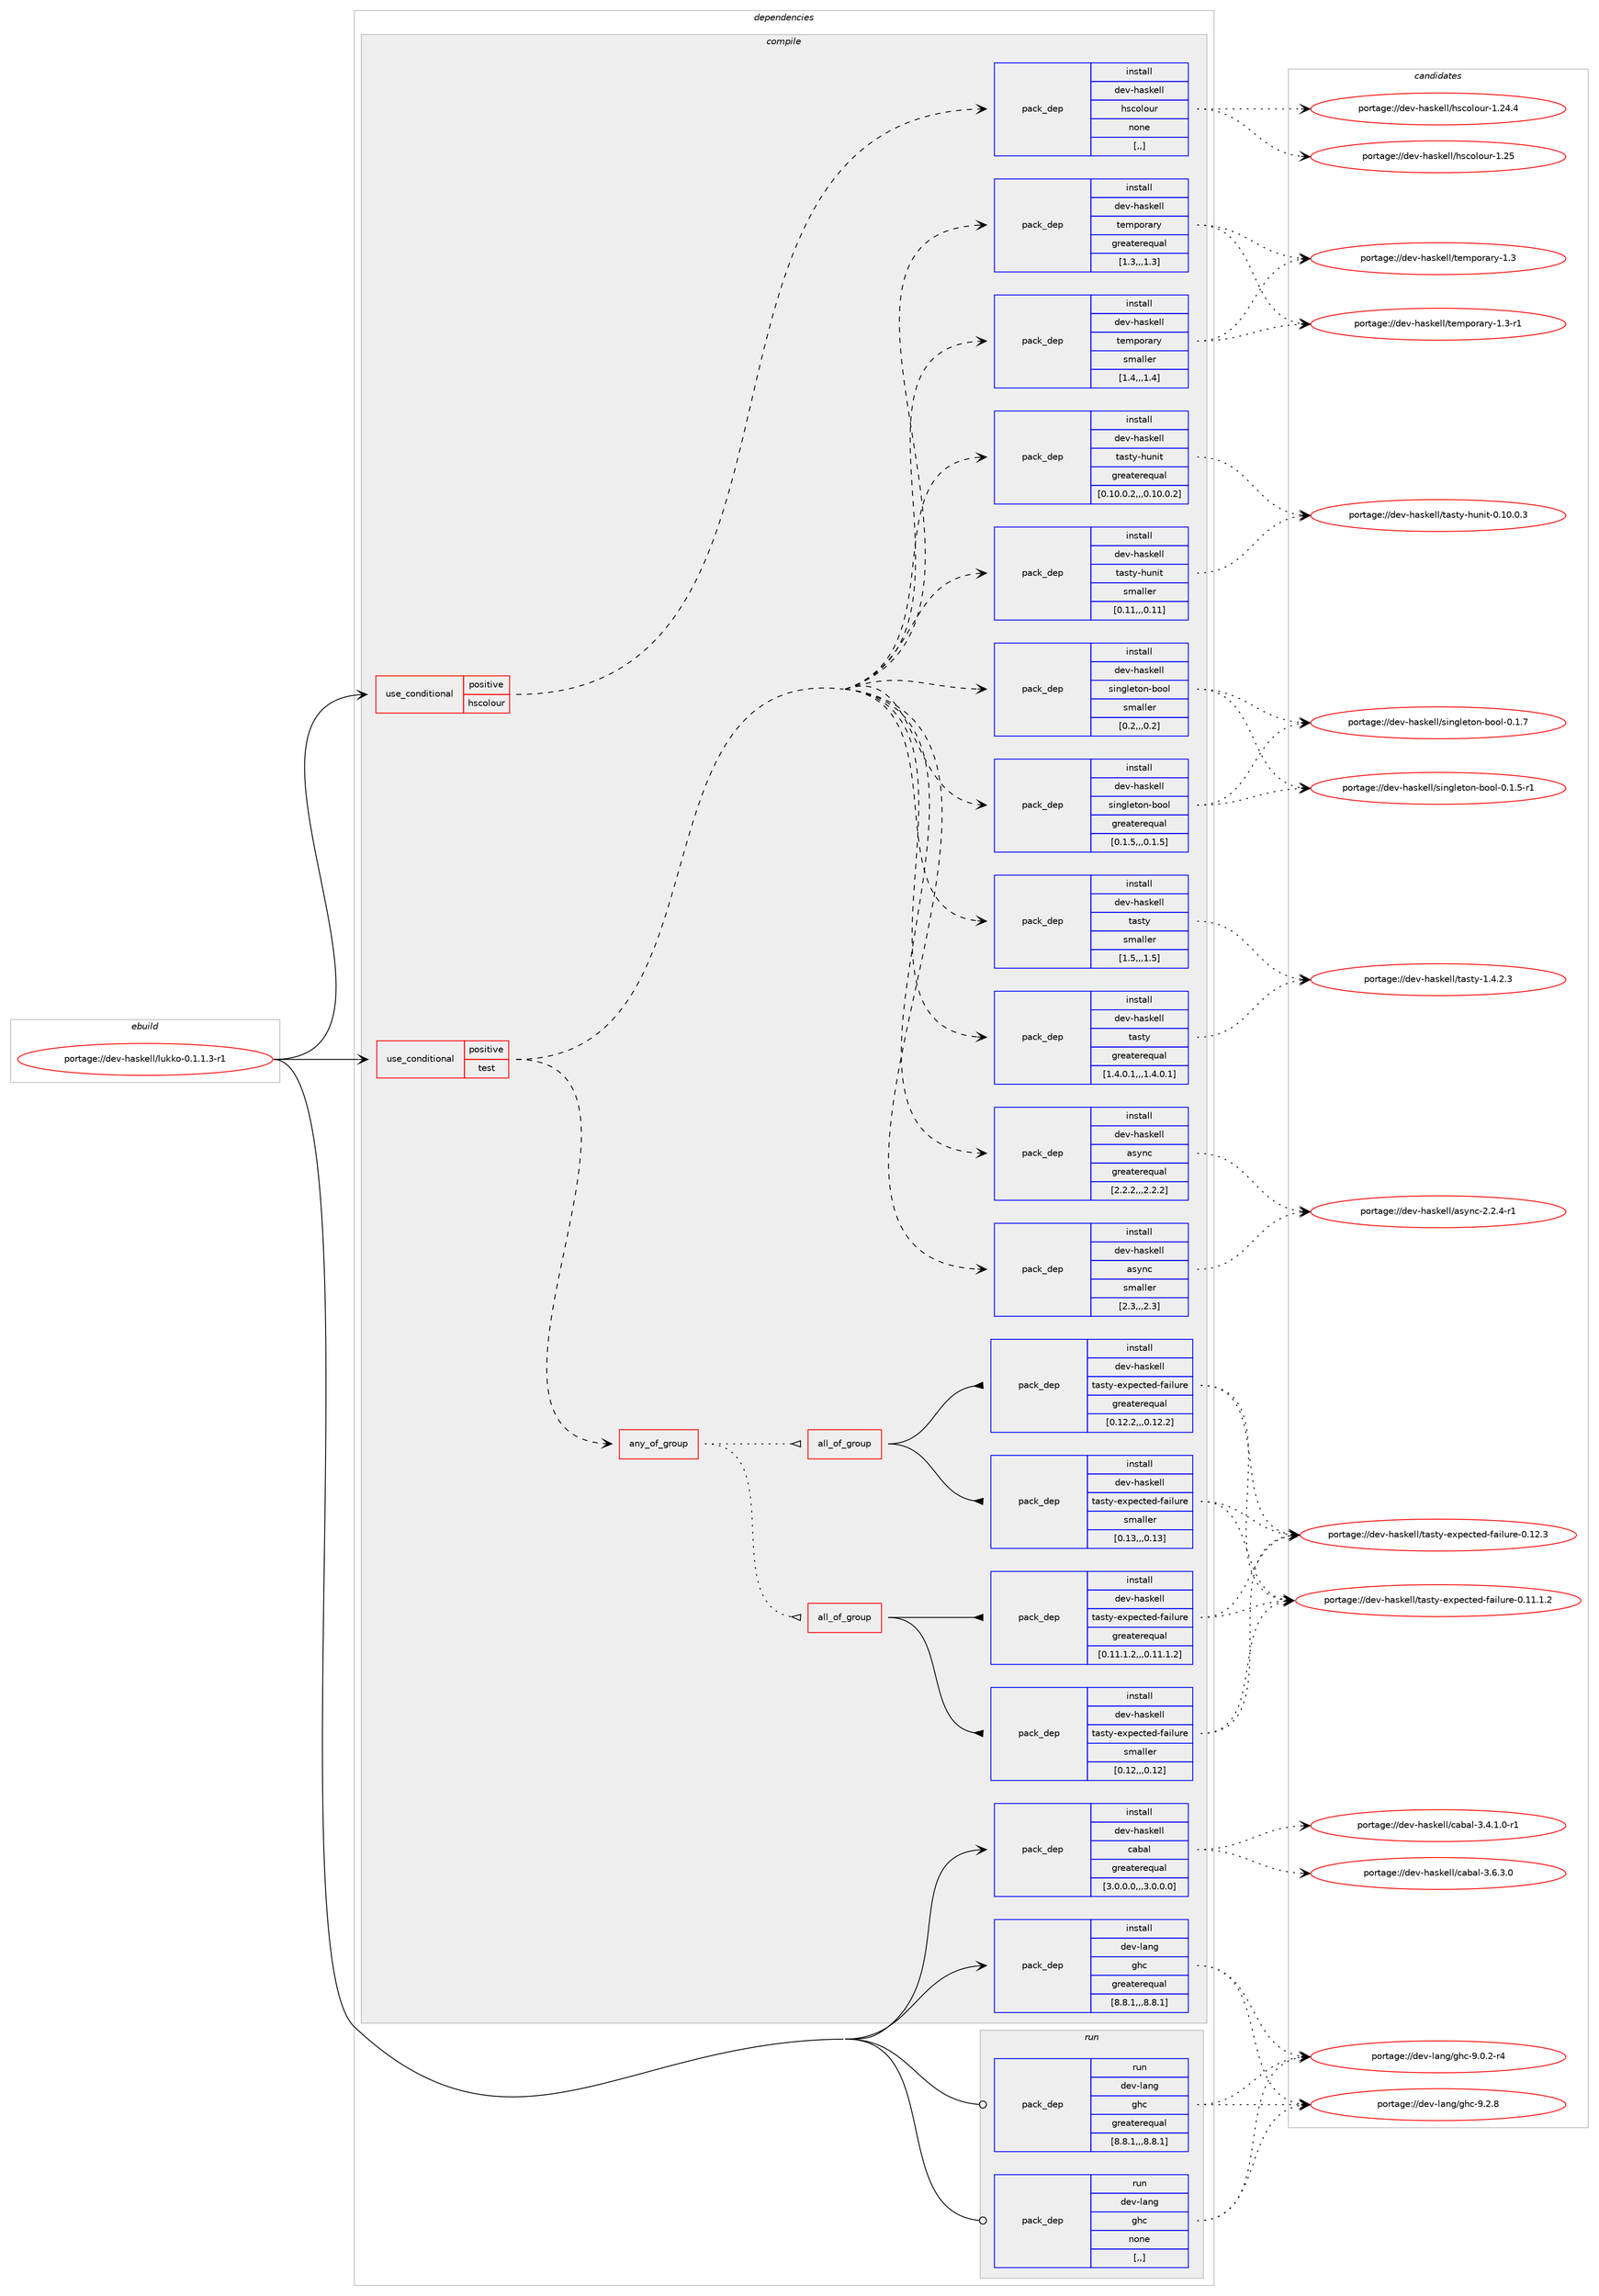 digraph prolog {

# *************
# Graph options
# *************

newrank=true;
concentrate=true;
compound=true;
graph [rankdir=LR,fontname=Helvetica,fontsize=10,ranksep=1.5];#, ranksep=2.5, nodesep=0.2];
edge  [arrowhead=vee];
node  [fontname=Helvetica,fontsize=10];

# **********
# The ebuild
# **********

subgraph cluster_leftcol {
color=gray;
label=<<i>ebuild</i>>;
id [label="portage://dev-haskell/lukko-0.1.1.3-r1", color=red, width=4, href="../dev-haskell/lukko-0.1.1.3-r1.svg"];
}

# ****************
# The dependencies
# ****************

subgraph cluster_midcol {
color=gray;
label=<<i>dependencies</i>>;
subgraph cluster_compile {
fillcolor="#eeeeee";
style=filled;
label=<<i>compile</i>>;
subgraph cond20685 {
dependency84140 [label=<<TABLE BORDER="0" CELLBORDER="1" CELLSPACING="0" CELLPADDING="4"><TR><TD ROWSPAN="3" CELLPADDING="10">use_conditional</TD></TR><TR><TD>positive</TD></TR><TR><TD>hscolour</TD></TR></TABLE>>, shape=none, color=red];
subgraph pack62456 {
dependency84141 [label=<<TABLE BORDER="0" CELLBORDER="1" CELLSPACING="0" CELLPADDING="4" WIDTH="220"><TR><TD ROWSPAN="6" CELLPADDING="30">pack_dep</TD></TR><TR><TD WIDTH="110">install</TD></TR><TR><TD>dev-haskell</TD></TR><TR><TD>hscolour</TD></TR><TR><TD>none</TD></TR><TR><TD>[,,]</TD></TR></TABLE>>, shape=none, color=blue];
}
dependency84140:e -> dependency84141:w [weight=20,style="dashed",arrowhead="vee"];
}
id:e -> dependency84140:w [weight=20,style="solid",arrowhead="vee"];
subgraph cond20686 {
dependency84142 [label=<<TABLE BORDER="0" CELLBORDER="1" CELLSPACING="0" CELLPADDING="4"><TR><TD ROWSPAN="3" CELLPADDING="10">use_conditional</TD></TR><TR><TD>positive</TD></TR><TR><TD>test</TD></TR></TABLE>>, shape=none, color=red];
subgraph pack62457 {
dependency84143 [label=<<TABLE BORDER="0" CELLBORDER="1" CELLSPACING="0" CELLPADDING="4" WIDTH="220"><TR><TD ROWSPAN="6" CELLPADDING="30">pack_dep</TD></TR><TR><TD WIDTH="110">install</TD></TR><TR><TD>dev-haskell</TD></TR><TR><TD>async</TD></TR><TR><TD>greaterequal</TD></TR><TR><TD>[2.2.2,,,2.2.2]</TD></TR></TABLE>>, shape=none, color=blue];
}
dependency84142:e -> dependency84143:w [weight=20,style="dashed",arrowhead="vee"];
subgraph pack62458 {
dependency84144 [label=<<TABLE BORDER="0" CELLBORDER="1" CELLSPACING="0" CELLPADDING="4" WIDTH="220"><TR><TD ROWSPAN="6" CELLPADDING="30">pack_dep</TD></TR><TR><TD WIDTH="110">install</TD></TR><TR><TD>dev-haskell</TD></TR><TR><TD>async</TD></TR><TR><TD>smaller</TD></TR><TR><TD>[2.3,,,2.3]</TD></TR></TABLE>>, shape=none, color=blue];
}
dependency84142:e -> dependency84144:w [weight=20,style="dashed",arrowhead="vee"];
subgraph pack62459 {
dependency84145 [label=<<TABLE BORDER="0" CELLBORDER="1" CELLSPACING="0" CELLPADDING="4" WIDTH="220"><TR><TD ROWSPAN="6" CELLPADDING="30">pack_dep</TD></TR><TR><TD WIDTH="110">install</TD></TR><TR><TD>dev-haskell</TD></TR><TR><TD>singleton-bool</TD></TR><TR><TD>greaterequal</TD></TR><TR><TD>[0.1.5,,,0.1.5]</TD></TR></TABLE>>, shape=none, color=blue];
}
dependency84142:e -> dependency84145:w [weight=20,style="dashed",arrowhead="vee"];
subgraph pack62460 {
dependency84146 [label=<<TABLE BORDER="0" CELLBORDER="1" CELLSPACING="0" CELLPADDING="4" WIDTH="220"><TR><TD ROWSPAN="6" CELLPADDING="30">pack_dep</TD></TR><TR><TD WIDTH="110">install</TD></TR><TR><TD>dev-haskell</TD></TR><TR><TD>singleton-bool</TD></TR><TR><TD>smaller</TD></TR><TR><TD>[0.2,,,0.2]</TD></TR></TABLE>>, shape=none, color=blue];
}
dependency84142:e -> dependency84146:w [weight=20,style="dashed",arrowhead="vee"];
subgraph pack62461 {
dependency84147 [label=<<TABLE BORDER="0" CELLBORDER="1" CELLSPACING="0" CELLPADDING="4" WIDTH="220"><TR><TD ROWSPAN="6" CELLPADDING="30">pack_dep</TD></TR><TR><TD WIDTH="110">install</TD></TR><TR><TD>dev-haskell</TD></TR><TR><TD>tasty</TD></TR><TR><TD>greaterequal</TD></TR><TR><TD>[1.4.0.1,,,1.4.0.1]</TD></TR></TABLE>>, shape=none, color=blue];
}
dependency84142:e -> dependency84147:w [weight=20,style="dashed",arrowhead="vee"];
subgraph pack62462 {
dependency84148 [label=<<TABLE BORDER="0" CELLBORDER="1" CELLSPACING="0" CELLPADDING="4" WIDTH="220"><TR><TD ROWSPAN="6" CELLPADDING="30">pack_dep</TD></TR><TR><TD WIDTH="110">install</TD></TR><TR><TD>dev-haskell</TD></TR><TR><TD>tasty</TD></TR><TR><TD>smaller</TD></TR><TR><TD>[1.5,,,1.5]</TD></TR></TABLE>>, shape=none, color=blue];
}
dependency84142:e -> dependency84148:w [weight=20,style="dashed",arrowhead="vee"];
subgraph pack62463 {
dependency84149 [label=<<TABLE BORDER="0" CELLBORDER="1" CELLSPACING="0" CELLPADDING="4" WIDTH="220"><TR><TD ROWSPAN="6" CELLPADDING="30">pack_dep</TD></TR><TR><TD WIDTH="110">install</TD></TR><TR><TD>dev-haskell</TD></TR><TR><TD>tasty-hunit</TD></TR><TR><TD>greaterequal</TD></TR><TR><TD>[0.10.0.2,,,0.10.0.2]</TD></TR></TABLE>>, shape=none, color=blue];
}
dependency84142:e -> dependency84149:w [weight=20,style="dashed",arrowhead="vee"];
subgraph pack62464 {
dependency84150 [label=<<TABLE BORDER="0" CELLBORDER="1" CELLSPACING="0" CELLPADDING="4" WIDTH="220"><TR><TD ROWSPAN="6" CELLPADDING="30">pack_dep</TD></TR><TR><TD WIDTH="110">install</TD></TR><TR><TD>dev-haskell</TD></TR><TR><TD>tasty-hunit</TD></TR><TR><TD>smaller</TD></TR><TR><TD>[0.11,,,0.11]</TD></TR></TABLE>>, shape=none, color=blue];
}
dependency84142:e -> dependency84150:w [weight=20,style="dashed",arrowhead="vee"];
subgraph pack62465 {
dependency84151 [label=<<TABLE BORDER="0" CELLBORDER="1" CELLSPACING="0" CELLPADDING="4" WIDTH="220"><TR><TD ROWSPAN="6" CELLPADDING="30">pack_dep</TD></TR><TR><TD WIDTH="110">install</TD></TR><TR><TD>dev-haskell</TD></TR><TR><TD>temporary</TD></TR><TR><TD>greaterequal</TD></TR><TR><TD>[1.3,,,1.3]</TD></TR></TABLE>>, shape=none, color=blue];
}
dependency84142:e -> dependency84151:w [weight=20,style="dashed",arrowhead="vee"];
subgraph pack62466 {
dependency84152 [label=<<TABLE BORDER="0" CELLBORDER="1" CELLSPACING="0" CELLPADDING="4" WIDTH="220"><TR><TD ROWSPAN="6" CELLPADDING="30">pack_dep</TD></TR><TR><TD WIDTH="110">install</TD></TR><TR><TD>dev-haskell</TD></TR><TR><TD>temporary</TD></TR><TR><TD>smaller</TD></TR><TR><TD>[1.4,,,1.4]</TD></TR></TABLE>>, shape=none, color=blue];
}
dependency84142:e -> dependency84152:w [weight=20,style="dashed",arrowhead="vee"];
subgraph any908 {
dependency84153 [label=<<TABLE BORDER="0" CELLBORDER="1" CELLSPACING="0" CELLPADDING="4"><TR><TD CELLPADDING="10">any_of_group</TD></TR></TABLE>>, shape=none, color=red];subgraph all94 {
dependency84154 [label=<<TABLE BORDER="0" CELLBORDER="1" CELLSPACING="0" CELLPADDING="4"><TR><TD CELLPADDING="10">all_of_group</TD></TR></TABLE>>, shape=none, color=red];subgraph pack62467 {
dependency84155 [label=<<TABLE BORDER="0" CELLBORDER="1" CELLSPACING="0" CELLPADDING="4" WIDTH="220"><TR><TD ROWSPAN="6" CELLPADDING="30">pack_dep</TD></TR><TR><TD WIDTH="110">install</TD></TR><TR><TD>dev-haskell</TD></TR><TR><TD>tasty-expected-failure</TD></TR><TR><TD>greaterequal</TD></TR><TR><TD>[0.11.1.2,,,0.11.1.2]</TD></TR></TABLE>>, shape=none, color=blue];
}
dependency84154:e -> dependency84155:w [weight=20,style="solid",arrowhead="inv"];
subgraph pack62468 {
dependency84156 [label=<<TABLE BORDER="0" CELLBORDER="1" CELLSPACING="0" CELLPADDING="4" WIDTH="220"><TR><TD ROWSPAN="6" CELLPADDING="30">pack_dep</TD></TR><TR><TD WIDTH="110">install</TD></TR><TR><TD>dev-haskell</TD></TR><TR><TD>tasty-expected-failure</TD></TR><TR><TD>smaller</TD></TR><TR><TD>[0.12,,,0.12]</TD></TR></TABLE>>, shape=none, color=blue];
}
dependency84154:e -> dependency84156:w [weight=20,style="solid",arrowhead="inv"];
}
dependency84153:e -> dependency84154:w [weight=20,style="dotted",arrowhead="oinv"];
subgraph all95 {
dependency84157 [label=<<TABLE BORDER="0" CELLBORDER="1" CELLSPACING="0" CELLPADDING="4"><TR><TD CELLPADDING="10">all_of_group</TD></TR></TABLE>>, shape=none, color=red];subgraph pack62469 {
dependency84158 [label=<<TABLE BORDER="0" CELLBORDER="1" CELLSPACING="0" CELLPADDING="4" WIDTH="220"><TR><TD ROWSPAN="6" CELLPADDING="30">pack_dep</TD></TR><TR><TD WIDTH="110">install</TD></TR><TR><TD>dev-haskell</TD></TR><TR><TD>tasty-expected-failure</TD></TR><TR><TD>greaterequal</TD></TR><TR><TD>[0.12.2,,,0.12.2]</TD></TR></TABLE>>, shape=none, color=blue];
}
dependency84157:e -> dependency84158:w [weight=20,style="solid",arrowhead="inv"];
subgraph pack62470 {
dependency84159 [label=<<TABLE BORDER="0" CELLBORDER="1" CELLSPACING="0" CELLPADDING="4" WIDTH="220"><TR><TD ROWSPAN="6" CELLPADDING="30">pack_dep</TD></TR><TR><TD WIDTH="110">install</TD></TR><TR><TD>dev-haskell</TD></TR><TR><TD>tasty-expected-failure</TD></TR><TR><TD>smaller</TD></TR><TR><TD>[0.13,,,0.13]</TD></TR></TABLE>>, shape=none, color=blue];
}
dependency84157:e -> dependency84159:w [weight=20,style="solid",arrowhead="inv"];
}
dependency84153:e -> dependency84157:w [weight=20,style="dotted",arrowhead="oinv"];
}
dependency84142:e -> dependency84153:w [weight=20,style="dashed",arrowhead="vee"];
}
id:e -> dependency84142:w [weight=20,style="solid",arrowhead="vee"];
subgraph pack62471 {
dependency84160 [label=<<TABLE BORDER="0" CELLBORDER="1" CELLSPACING="0" CELLPADDING="4" WIDTH="220"><TR><TD ROWSPAN="6" CELLPADDING="30">pack_dep</TD></TR><TR><TD WIDTH="110">install</TD></TR><TR><TD>dev-haskell</TD></TR><TR><TD>cabal</TD></TR><TR><TD>greaterequal</TD></TR><TR><TD>[3.0.0.0,,,3.0.0.0]</TD></TR></TABLE>>, shape=none, color=blue];
}
id:e -> dependency84160:w [weight=20,style="solid",arrowhead="vee"];
subgraph pack62472 {
dependency84161 [label=<<TABLE BORDER="0" CELLBORDER="1" CELLSPACING="0" CELLPADDING="4" WIDTH="220"><TR><TD ROWSPAN="6" CELLPADDING="30">pack_dep</TD></TR><TR><TD WIDTH="110">install</TD></TR><TR><TD>dev-lang</TD></TR><TR><TD>ghc</TD></TR><TR><TD>greaterequal</TD></TR><TR><TD>[8.8.1,,,8.8.1]</TD></TR></TABLE>>, shape=none, color=blue];
}
id:e -> dependency84161:w [weight=20,style="solid",arrowhead="vee"];
}
subgraph cluster_compileandrun {
fillcolor="#eeeeee";
style=filled;
label=<<i>compile and run</i>>;
}
subgraph cluster_run {
fillcolor="#eeeeee";
style=filled;
label=<<i>run</i>>;
subgraph pack62473 {
dependency84162 [label=<<TABLE BORDER="0" CELLBORDER="1" CELLSPACING="0" CELLPADDING="4" WIDTH="220"><TR><TD ROWSPAN="6" CELLPADDING="30">pack_dep</TD></TR><TR><TD WIDTH="110">run</TD></TR><TR><TD>dev-lang</TD></TR><TR><TD>ghc</TD></TR><TR><TD>greaterequal</TD></TR><TR><TD>[8.8.1,,,8.8.1]</TD></TR></TABLE>>, shape=none, color=blue];
}
id:e -> dependency84162:w [weight=20,style="solid",arrowhead="odot"];
subgraph pack62474 {
dependency84163 [label=<<TABLE BORDER="0" CELLBORDER="1" CELLSPACING="0" CELLPADDING="4" WIDTH="220"><TR><TD ROWSPAN="6" CELLPADDING="30">pack_dep</TD></TR><TR><TD WIDTH="110">run</TD></TR><TR><TD>dev-lang</TD></TR><TR><TD>ghc</TD></TR><TR><TD>none</TD></TR><TR><TD>[,,]</TD></TR></TABLE>>, shape=none, color=blue];
}
id:e -> dependency84163:w [weight=20,style="solid",arrowhead="odot"];
}
}

# **************
# The candidates
# **************

subgraph cluster_choices {
rank=same;
color=gray;
label=<<i>candidates</i>>;

subgraph choice62456 {
color=black;
nodesep=1;
choice100101118451049711510710110810847104115991111081111171144549465053 [label="portage://dev-haskell/hscolour-1.25", color=red, width=4,href="../dev-haskell/hscolour-1.25.svg"];
choice1001011184510497115107101108108471041159911110811111711445494650524652 [label="portage://dev-haskell/hscolour-1.24.4", color=red, width=4,href="../dev-haskell/hscolour-1.24.4.svg"];
dependency84141:e -> choice100101118451049711510710110810847104115991111081111171144549465053:w [style=dotted,weight="100"];
dependency84141:e -> choice1001011184510497115107101108108471041159911110811111711445494650524652:w [style=dotted,weight="100"];
}
subgraph choice62457 {
color=black;
nodesep=1;
choice10010111845104971151071011081084797115121110994550465046524511449 [label="portage://dev-haskell/async-2.2.4-r1", color=red, width=4,href="../dev-haskell/async-2.2.4-r1.svg"];
dependency84143:e -> choice10010111845104971151071011081084797115121110994550465046524511449:w [style=dotted,weight="100"];
}
subgraph choice62458 {
color=black;
nodesep=1;
choice10010111845104971151071011081084797115121110994550465046524511449 [label="portage://dev-haskell/async-2.2.4-r1", color=red, width=4,href="../dev-haskell/async-2.2.4-r1.svg"];
dependency84144:e -> choice10010111845104971151071011081084797115121110994550465046524511449:w [style=dotted,weight="100"];
}
subgraph choice62459 {
color=black;
nodesep=1;
choice1001011184510497115107101108108471151051101031081011161111104598111111108454846494655 [label="portage://dev-haskell/singleton-bool-0.1.7", color=red, width=4,href="../dev-haskell/singleton-bool-0.1.7.svg"];
choice10010111845104971151071011081084711510511010310810111611111045981111111084548464946534511449 [label="portage://dev-haskell/singleton-bool-0.1.5-r1", color=red, width=4,href="../dev-haskell/singleton-bool-0.1.5-r1.svg"];
dependency84145:e -> choice1001011184510497115107101108108471151051101031081011161111104598111111108454846494655:w [style=dotted,weight="100"];
dependency84145:e -> choice10010111845104971151071011081084711510511010310810111611111045981111111084548464946534511449:w [style=dotted,weight="100"];
}
subgraph choice62460 {
color=black;
nodesep=1;
choice1001011184510497115107101108108471151051101031081011161111104598111111108454846494655 [label="portage://dev-haskell/singleton-bool-0.1.7", color=red, width=4,href="../dev-haskell/singleton-bool-0.1.7.svg"];
choice10010111845104971151071011081084711510511010310810111611111045981111111084548464946534511449 [label="portage://dev-haskell/singleton-bool-0.1.5-r1", color=red, width=4,href="../dev-haskell/singleton-bool-0.1.5-r1.svg"];
dependency84146:e -> choice1001011184510497115107101108108471151051101031081011161111104598111111108454846494655:w [style=dotted,weight="100"];
dependency84146:e -> choice10010111845104971151071011081084711510511010310810111611111045981111111084548464946534511449:w [style=dotted,weight="100"];
}
subgraph choice62461 {
color=black;
nodesep=1;
choice100101118451049711510710110810847116971151161214549465246504651 [label="portage://dev-haskell/tasty-1.4.2.3", color=red, width=4,href="../dev-haskell/tasty-1.4.2.3.svg"];
dependency84147:e -> choice100101118451049711510710110810847116971151161214549465246504651:w [style=dotted,weight="100"];
}
subgraph choice62462 {
color=black;
nodesep=1;
choice100101118451049711510710110810847116971151161214549465246504651 [label="portage://dev-haskell/tasty-1.4.2.3", color=red, width=4,href="../dev-haskell/tasty-1.4.2.3.svg"];
dependency84148:e -> choice100101118451049711510710110810847116971151161214549465246504651:w [style=dotted,weight="100"];
}
subgraph choice62463 {
color=black;
nodesep=1;
choice1001011184510497115107101108108471169711511612145104117110105116454846494846484651 [label="portage://dev-haskell/tasty-hunit-0.10.0.3", color=red, width=4,href="../dev-haskell/tasty-hunit-0.10.0.3.svg"];
dependency84149:e -> choice1001011184510497115107101108108471169711511612145104117110105116454846494846484651:w [style=dotted,weight="100"];
}
subgraph choice62464 {
color=black;
nodesep=1;
choice1001011184510497115107101108108471169711511612145104117110105116454846494846484651 [label="portage://dev-haskell/tasty-hunit-0.10.0.3", color=red, width=4,href="../dev-haskell/tasty-hunit-0.10.0.3.svg"];
dependency84150:e -> choice1001011184510497115107101108108471169711511612145104117110105116454846494846484651:w [style=dotted,weight="100"];
}
subgraph choice62465 {
color=black;
nodesep=1;
choice10010111845104971151071011081084711610110911211111497114121454946514511449 [label="portage://dev-haskell/temporary-1.3-r1", color=red, width=4,href="../dev-haskell/temporary-1.3-r1.svg"];
choice1001011184510497115107101108108471161011091121111149711412145494651 [label="portage://dev-haskell/temporary-1.3", color=red, width=4,href="../dev-haskell/temporary-1.3.svg"];
dependency84151:e -> choice10010111845104971151071011081084711610110911211111497114121454946514511449:w [style=dotted,weight="100"];
dependency84151:e -> choice1001011184510497115107101108108471161011091121111149711412145494651:w [style=dotted,weight="100"];
}
subgraph choice62466 {
color=black;
nodesep=1;
choice10010111845104971151071011081084711610110911211111497114121454946514511449 [label="portage://dev-haskell/temporary-1.3-r1", color=red, width=4,href="../dev-haskell/temporary-1.3-r1.svg"];
choice1001011184510497115107101108108471161011091121111149711412145494651 [label="portage://dev-haskell/temporary-1.3", color=red, width=4,href="../dev-haskell/temporary-1.3.svg"];
dependency84152:e -> choice10010111845104971151071011081084711610110911211111497114121454946514511449:w [style=dotted,weight="100"];
dependency84152:e -> choice1001011184510497115107101108108471161011091121111149711412145494651:w [style=dotted,weight="100"];
}
subgraph choice62467 {
color=black;
nodesep=1;
choice100101118451049711510710110810847116971151161214510112011210199116101100451029710510811711410145484649504651 [label="portage://dev-haskell/tasty-expected-failure-0.12.3", color=red, width=4,href="../dev-haskell/tasty-expected-failure-0.12.3.svg"];
choice1001011184510497115107101108108471169711511612145101120112101991161011004510297105108117114101454846494946494650 [label="portage://dev-haskell/tasty-expected-failure-0.11.1.2", color=red, width=4,href="../dev-haskell/tasty-expected-failure-0.11.1.2.svg"];
dependency84155:e -> choice100101118451049711510710110810847116971151161214510112011210199116101100451029710510811711410145484649504651:w [style=dotted,weight="100"];
dependency84155:e -> choice1001011184510497115107101108108471169711511612145101120112101991161011004510297105108117114101454846494946494650:w [style=dotted,weight="100"];
}
subgraph choice62468 {
color=black;
nodesep=1;
choice100101118451049711510710110810847116971151161214510112011210199116101100451029710510811711410145484649504651 [label="portage://dev-haskell/tasty-expected-failure-0.12.3", color=red, width=4,href="../dev-haskell/tasty-expected-failure-0.12.3.svg"];
choice1001011184510497115107101108108471169711511612145101120112101991161011004510297105108117114101454846494946494650 [label="portage://dev-haskell/tasty-expected-failure-0.11.1.2", color=red, width=4,href="../dev-haskell/tasty-expected-failure-0.11.1.2.svg"];
dependency84156:e -> choice100101118451049711510710110810847116971151161214510112011210199116101100451029710510811711410145484649504651:w [style=dotted,weight="100"];
dependency84156:e -> choice1001011184510497115107101108108471169711511612145101120112101991161011004510297105108117114101454846494946494650:w [style=dotted,weight="100"];
}
subgraph choice62469 {
color=black;
nodesep=1;
choice100101118451049711510710110810847116971151161214510112011210199116101100451029710510811711410145484649504651 [label="portage://dev-haskell/tasty-expected-failure-0.12.3", color=red, width=4,href="../dev-haskell/tasty-expected-failure-0.12.3.svg"];
choice1001011184510497115107101108108471169711511612145101120112101991161011004510297105108117114101454846494946494650 [label="portage://dev-haskell/tasty-expected-failure-0.11.1.2", color=red, width=4,href="../dev-haskell/tasty-expected-failure-0.11.1.2.svg"];
dependency84158:e -> choice100101118451049711510710110810847116971151161214510112011210199116101100451029710510811711410145484649504651:w [style=dotted,weight="100"];
dependency84158:e -> choice1001011184510497115107101108108471169711511612145101120112101991161011004510297105108117114101454846494946494650:w [style=dotted,weight="100"];
}
subgraph choice62470 {
color=black;
nodesep=1;
choice100101118451049711510710110810847116971151161214510112011210199116101100451029710510811711410145484649504651 [label="portage://dev-haskell/tasty-expected-failure-0.12.3", color=red, width=4,href="../dev-haskell/tasty-expected-failure-0.12.3.svg"];
choice1001011184510497115107101108108471169711511612145101120112101991161011004510297105108117114101454846494946494650 [label="portage://dev-haskell/tasty-expected-failure-0.11.1.2", color=red, width=4,href="../dev-haskell/tasty-expected-failure-0.11.1.2.svg"];
dependency84159:e -> choice100101118451049711510710110810847116971151161214510112011210199116101100451029710510811711410145484649504651:w [style=dotted,weight="100"];
dependency84159:e -> choice1001011184510497115107101108108471169711511612145101120112101991161011004510297105108117114101454846494946494650:w [style=dotted,weight="100"];
}
subgraph choice62471 {
color=black;
nodesep=1;
choice100101118451049711510710110810847999798971084551465446514648 [label="portage://dev-haskell/cabal-3.6.3.0", color=red, width=4,href="../dev-haskell/cabal-3.6.3.0.svg"];
choice1001011184510497115107101108108479997989710845514652464946484511449 [label="portage://dev-haskell/cabal-3.4.1.0-r1", color=red, width=4,href="../dev-haskell/cabal-3.4.1.0-r1.svg"];
dependency84160:e -> choice100101118451049711510710110810847999798971084551465446514648:w [style=dotted,weight="100"];
dependency84160:e -> choice1001011184510497115107101108108479997989710845514652464946484511449:w [style=dotted,weight="100"];
}
subgraph choice62472 {
color=black;
nodesep=1;
choice10010111845108971101034710310499455746504656 [label="portage://dev-lang/ghc-9.2.8", color=red, width=4,href="../dev-lang/ghc-9.2.8.svg"];
choice100101118451089711010347103104994557464846504511452 [label="portage://dev-lang/ghc-9.0.2-r4", color=red, width=4,href="../dev-lang/ghc-9.0.2-r4.svg"];
dependency84161:e -> choice10010111845108971101034710310499455746504656:w [style=dotted,weight="100"];
dependency84161:e -> choice100101118451089711010347103104994557464846504511452:w [style=dotted,weight="100"];
}
subgraph choice62473 {
color=black;
nodesep=1;
choice10010111845108971101034710310499455746504656 [label="portage://dev-lang/ghc-9.2.8", color=red, width=4,href="../dev-lang/ghc-9.2.8.svg"];
choice100101118451089711010347103104994557464846504511452 [label="portage://dev-lang/ghc-9.0.2-r4", color=red, width=4,href="../dev-lang/ghc-9.0.2-r4.svg"];
dependency84162:e -> choice10010111845108971101034710310499455746504656:w [style=dotted,weight="100"];
dependency84162:e -> choice100101118451089711010347103104994557464846504511452:w [style=dotted,weight="100"];
}
subgraph choice62474 {
color=black;
nodesep=1;
choice10010111845108971101034710310499455746504656 [label="portage://dev-lang/ghc-9.2.8", color=red, width=4,href="../dev-lang/ghc-9.2.8.svg"];
choice100101118451089711010347103104994557464846504511452 [label="portage://dev-lang/ghc-9.0.2-r4", color=red, width=4,href="../dev-lang/ghc-9.0.2-r4.svg"];
dependency84163:e -> choice10010111845108971101034710310499455746504656:w [style=dotted,weight="100"];
dependency84163:e -> choice100101118451089711010347103104994557464846504511452:w [style=dotted,weight="100"];
}
}

}
